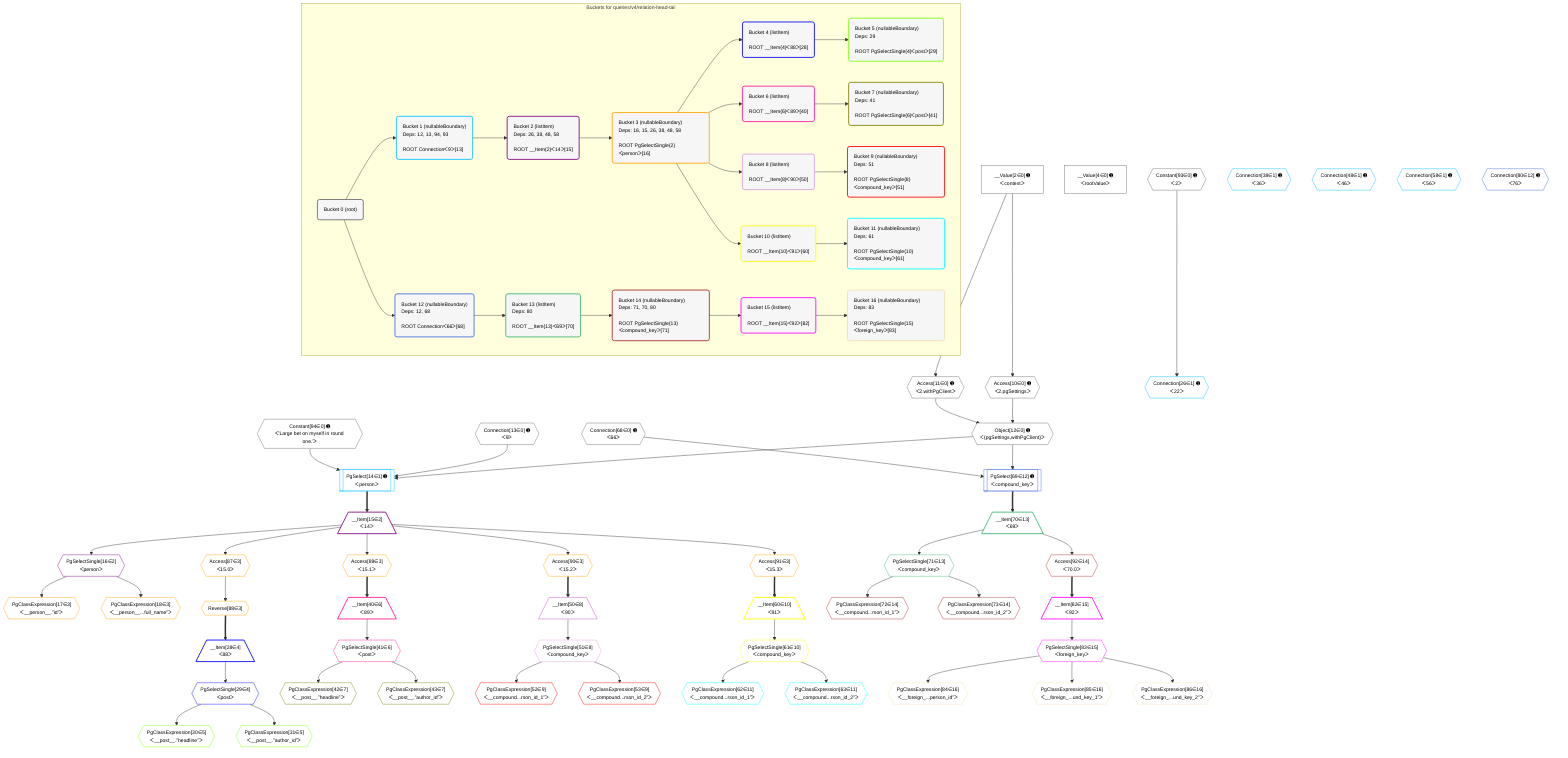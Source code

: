 %%{init: {'themeVariables': { 'fontSize': '12px'}}}%%
graph TD
    classDef path fill:#eee,stroke:#000,color:#000
    classDef plan fill:#fff,stroke-width:1px,color:#000
    classDef itemplan fill:#fff,stroke-width:2px,color:#000
    classDef unbatchedplan fill:#dff,stroke-width:1px,color:#000
    classDef sideeffectplan fill:#fcc,stroke-width:2px,color:#000
    classDef bucket fill:#f6f6f6,color:#000,stroke-width:2px,text-align:left


    %% plan dependencies
    Object12{{"Object[12∈0] ➊<br />ᐸ{pgSettings,withPgClient}ᐳ"}}:::plan
    Access10{{"Access[10∈0] ➊<br />ᐸ2.pgSettingsᐳ"}}:::plan
    Access11{{"Access[11∈0] ➊<br />ᐸ2.withPgClientᐳ"}}:::plan
    Access10 & Access11 --> Object12
    __Value2["__Value[2∈0] ➊<br />ᐸcontextᐳ"]:::plan
    __Value2 --> Access10
    __Value2 --> Access11
    __Value4["__Value[4∈0] ➊<br />ᐸrootValueᐳ"]:::plan
    Connection13{{"Connection[13∈0] ➊<br />ᐸ9ᐳ"}}:::plan
    Connection68{{"Connection[68∈0] ➊<br />ᐸ66ᐳ"}}:::plan
    Constant93{{"Constant[93∈0] ➊<br />ᐸ2ᐳ"}}:::plan
    Constant94{{"Constant[94∈0] ➊<br />ᐸ'Large bet on myself in round one.'ᐳ"}}:::plan
    PgSelect14[["PgSelect[14∈1] ➊<br />ᐸpersonᐳ"]]:::plan
    Object12 & Connection13 & Constant94 --> PgSelect14
    Connection26{{"Connection[26∈1] ➊<br />ᐸ22ᐳ"}}:::plan
    Constant93 --> Connection26
    Connection38{{"Connection[38∈1] ➊<br />ᐸ36ᐳ"}}:::plan
    Connection48{{"Connection[48∈1] ➊<br />ᐸ46ᐳ"}}:::plan
    Connection58{{"Connection[58∈1] ➊<br />ᐸ56ᐳ"}}:::plan
    __Item15[/"__Item[15∈2]<br />ᐸ14ᐳ"\]:::itemplan
    PgSelect14 ==> __Item15
    PgSelectSingle16{{"PgSelectSingle[16∈2]<br />ᐸpersonᐳ"}}:::plan
    __Item15 --> PgSelectSingle16
    PgClassExpression17{{"PgClassExpression[17∈3]<br />ᐸ__person__.”id”ᐳ"}}:::plan
    PgSelectSingle16 --> PgClassExpression17
    PgClassExpression18{{"PgClassExpression[18∈3]<br />ᐸ__person__...full_name”ᐳ"}}:::plan
    PgSelectSingle16 --> PgClassExpression18
    Access87{{"Access[87∈3]<br />ᐸ15.0ᐳ"}}:::plan
    __Item15 --> Access87
    Reverse88{{"Reverse[88∈3]"}}:::plan
    Access87 --> Reverse88
    Access89{{"Access[89∈3]<br />ᐸ15.1ᐳ"}}:::plan
    __Item15 --> Access89
    Access90{{"Access[90∈3]<br />ᐸ15.2ᐳ"}}:::plan
    __Item15 --> Access90
    Access91{{"Access[91∈3]<br />ᐸ15.3ᐳ"}}:::plan
    __Item15 --> Access91
    __Item28[/"__Item[28∈4]<br />ᐸ88ᐳ"\]:::itemplan
    Reverse88 ==> __Item28
    PgSelectSingle29{{"PgSelectSingle[29∈4]<br />ᐸpostᐳ"}}:::plan
    __Item28 --> PgSelectSingle29
    PgClassExpression30{{"PgClassExpression[30∈5]<br />ᐸ__post__.”headline”ᐳ"}}:::plan
    PgSelectSingle29 --> PgClassExpression30
    PgClassExpression31{{"PgClassExpression[31∈5]<br />ᐸ__post__.”author_id”ᐳ"}}:::plan
    PgSelectSingle29 --> PgClassExpression31
    __Item40[/"__Item[40∈6]<br />ᐸ89ᐳ"\]:::itemplan
    Access89 ==> __Item40
    PgSelectSingle41{{"PgSelectSingle[41∈6]<br />ᐸpostᐳ"}}:::plan
    __Item40 --> PgSelectSingle41
    PgClassExpression42{{"PgClassExpression[42∈7]<br />ᐸ__post__.”headline”ᐳ"}}:::plan
    PgSelectSingle41 --> PgClassExpression42
    PgClassExpression43{{"PgClassExpression[43∈7]<br />ᐸ__post__.”author_id”ᐳ"}}:::plan
    PgSelectSingle41 --> PgClassExpression43
    __Item50[/"__Item[50∈8]<br />ᐸ90ᐳ"\]:::itemplan
    Access90 ==> __Item50
    PgSelectSingle51{{"PgSelectSingle[51∈8]<br />ᐸcompound_keyᐳ"}}:::plan
    __Item50 --> PgSelectSingle51
    PgClassExpression52{{"PgClassExpression[52∈9]<br />ᐸ__compound...rson_id_1”ᐳ"}}:::plan
    PgSelectSingle51 --> PgClassExpression52
    PgClassExpression53{{"PgClassExpression[53∈9]<br />ᐸ__compound...rson_id_2”ᐳ"}}:::plan
    PgSelectSingle51 --> PgClassExpression53
    __Item60[/"__Item[60∈10]<br />ᐸ91ᐳ"\]:::itemplan
    Access91 ==> __Item60
    PgSelectSingle61{{"PgSelectSingle[61∈10]<br />ᐸcompound_keyᐳ"}}:::plan
    __Item60 --> PgSelectSingle61
    PgClassExpression62{{"PgClassExpression[62∈11]<br />ᐸ__compound...rson_id_1”ᐳ"}}:::plan
    PgSelectSingle61 --> PgClassExpression62
    PgClassExpression63{{"PgClassExpression[63∈11]<br />ᐸ__compound...rson_id_2”ᐳ"}}:::plan
    PgSelectSingle61 --> PgClassExpression63
    PgSelect69[["PgSelect[69∈12] ➊<br />ᐸcompound_keyᐳ"]]:::plan
    Object12 & Connection68 --> PgSelect69
    Connection80{{"Connection[80∈12] ➊<br />ᐸ76ᐳ"}}:::plan
    __Item70[/"__Item[70∈13]<br />ᐸ69ᐳ"\]:::itemplan
    PgSelect69 ==> __Item70
    PgSelectSingle71{{"PgSelectSingle[71∈13]<br />ᐸcompound_keyᐳ"}}:::plan
    __Item70 --> PgSelectSingle71
    PgClassExpression72{{"PgClassExpression[72∈14]<br />ᐸ__compound...rson_id_1”ᐳ"}}:::plan
    PgSelectSingle71 --> PgClassExpression72
    PgClassExpression73{{"PgClassExpression[73∈14]<br />ᐸ__compound...rson_id_2”ᐳ"}}:::plan
    PgSelectSingle71 --> PgClassExpression73
    Access92{{"Access[92∈14]<br />ᐸ70.0ᐳ"}}:::plan
    __Item70 --> Access92
    __Item82[/"__Item[82∈15]<br />ᐸ92ᐳ"\]:::itemplan
    Access92 ==> __Item82
    PgSelectSingle83{{"PgSelectSingle[83∈15]<br />ᐸforeign_keyᐳ"}}:::plan
    __Item82 --> PgSelectSingle83
    PgClassExpression84{{"PgClassExpression[84∈16]<br />ᐸ__foreign_...person_id”ᐳ"}}:::plan
    PgSelectSingle83 --> PgClassExpression84
    PgClassExpression85{{"PgClassExpression[85∈16]<br />ᐸ__foreign_...und_key_1”ᐳ"}}:::plan
    PgSelectSingle83 --> PgClassExpression85
    PgClassExpression86{{"PgClassExpression[86∈16]<br />ᐸ__foreign_...und_key_2”ᐳ"}}:::plan
    PgSelectSingle83 --> PgClassExpression86

    %% define steps

    subgraph "Buckets for queries/v4/relation-head-tail"
    Bucket0("Bucket 0 (root)"):::bucket
    classDef bucket0 stroke:#696969
    class Bucket0,__Value2,__Value4,Access10,Access11,Object12,Connection13,Connection68,Constant93,Constant94 bucket0
    Bucket1("Bucket 1 (nullableBoundary)<br />Deps: 12, 13, 94, 93<br /><br />ROOT Connectionᐸ9ᐳ[13]"):::bucket
    classDef bucket1 stroke:#00bfff
    class Bucket1,PgSelect14,Connection26,Connection38,Connection48,Connection58 bucket1
    Bucket2("Bucket 2 (listItem)<br />Deps: 26, 38, 48, 58<br /><br />ROOT __Item{2}ᐸ14ᐳ[15]"):::bucket
    classDef bucket2 stroke:#7f007f
    class Bucket2,__Item15,PgSelectSingle16 bucket2
    Bucket3("Bucket 3 (nullableBoundary)<br />Deps: 16, 15, 26, 38, 48, 58<br /><br />ROOT PgSelectSingle{2}ᐸpersonᐳ[16]"):::bucket
    classDef bucket3 stroke:#ffa500
    class Bucket3,PgClassExpression17,PgClassExpression18,Access87,Reverse88,Access89,Access90,Access91 bucket3
    Bucket4("Bucket 4 (listItem)<br /><br />ROOT __Item{4}ᐸ88ᐳ[28]"):::bucket
    classDef bucket4 stroke:#0000ff
    class Bucket4,__Item28,PgSelectSingle29 bucket4
    Bucket5("Bucket 5 (nullableBoundary)<br />Deps: 29<br /><br />ROOT PgSelectSingle{4}ᐸpostᐳ[29]"):::bucket
    classDef bucket5 stroke:#7fff00
    class Bucket5,PgClassExpression30,PgClassExpression31 bucket5
    Bucket6("Bucket 6 (listItem)<br /><br />ROOT __Item{6}ᐸ89ᐳ[40]"):::bucket
    classDef bucket6 stroke:#ff1493
    class Bucket6,__Item40,PgSelectSingle41 bucket6
    Bucket7("Bucket 7 (nullableBoundary)<br />Deps: 41<br /><br />ROOT PgSelectSingle{6}ᐸpostᐳ[41]"):::bucket
    classDef bucket7 stroke:#808000
    class Bucket7,PgClassExpression42,PgClassExpression43 bucket7
    Bucket8("Bucket 8 (listItem)<br /><br />ROOT __Item{8}ᐸ90ᐳ[50]"):::bucket
    classDef bucket8 stroke:#dda0dd
    class Bucket8,__Item50,PgSelectSingle51 bucket8
    Bucket9("Bucket 9 (nullableBoundary)<br />Deps: 51<br /><br />ROOT PgSelectSingle{8}ᐸcompound_keyᐳ[51]"):::bucket
    classDef bucket9 stroke:#ff0000
    class Bucket9,PgClassExpression52,PgClassExpression53 bucket9
    Bucket10("Bucket 10 (listItem)<br /><br />ROOT __Item{10}ᐸ91ᐳ[60]"):::bucket
    classDef bucket10 stroke:#ffff00
    class Bucket10,__Item60,PgSelectSingle61 bucket10
    Bucket11("Bucket 11 (nullableBoundary)<br />Deps: 61<br /><br />ROOT PgSelectSingle{10}ᐸcompound_keyᐳ[61]"):::bucket
    classDef bucket11 stroke:#00ffff
    class Bucket11,PgClassExpression62,PgClassExpression63 bucket11
    Bucket12("Bucket 12 (nullableBoundary)<br />Deps: 12, 68<br /><br />ROOT Connectionᐸ66ᐳ[68]"):::bucket
    classDef bucket12 stroke:#4169e1
    class Bucket12,PgSelect69,Connection80 bucket12
    Bucket13("Bucket 13 (listItem)<br />Deps: 80<br /><br />ROOT __Item{13}ᐸ69ᐳ[70]"):::bucket
    classDef bucket13 stroke:#3cb371
    class Bucket13,__Item70,PgSelectSingle71 bucket13
    Bucket14("Bucket 14 (nullableBoundary)<br />Deps: 71, 70, 80<br /><br />ROOT PgSelectSingle{13}ᐸcompound_keyᐳ[71]"):::bucket
    classDef bucket14 stroke:#a52a2a
    class Bucket14,PgClassExpression72,PgClassExpression73,Access92 bucket14
    Bucket15("Bucket 15 (listItem)<br /><br />ROOT __Item{15}ᐸ92ᐳ[82]"):::bucket
    classDef bucket15 stroke:#ff00ff
    class Bucket15,__Item82,PgSelectSingle83 bucket15
    Bucket16("Bucket 16 (nullableBoundary)<br />Deps: 83<br /><br />ROOT PgSelectSingle{15}ᐸforeign_keyᐳ[83]"):::bucket
    classDef bucket16 stroke:#f5deb3
    class Bucket16,PgClassExpression84,PgClassExpression85,PgClassExpression86 bucket16
    Bucket0 --> Bucket1 & Bucket12
    Bucket1 --> Bucket2
    Bucket2 --> Bucket3
    Bucket3 --> Bucket4 & Bucket6 & Bucket8 & Bucket10
    Bucket4 --> Bucket5
    Bucket6 --> Bucket7
    Bucket8 --> Bucket9
    Bucket10 --> Bucket11
    Bucket12 --> Bucket13
    Bucket13 --> Bucket14
    Bucket14 --> Bucket15
    Bucket15 --> Bucket16
    end